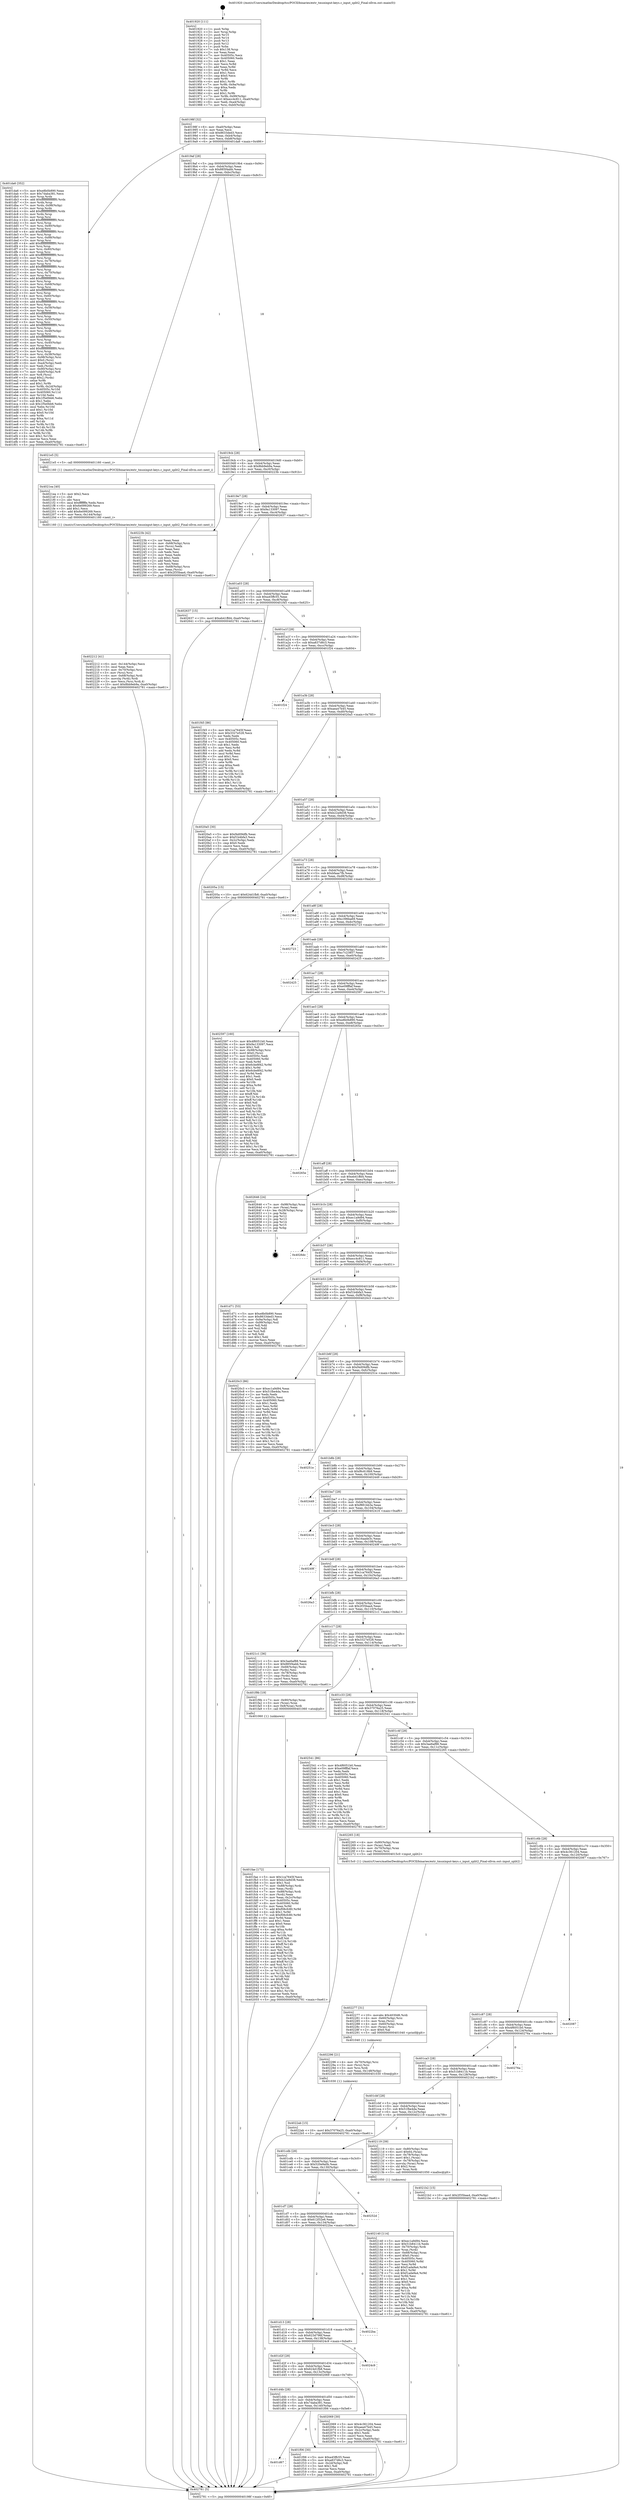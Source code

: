 digraph "0x401920" {
  label = "0x401920 (/mnt/c/Users/mathe/Desktop/tcc/POCII/binaries/extr_tmuxinput-keys.c_input_split2_Final-ollvm.out::main(0))"
  labelloc = "t"
  node[shape=record]

  Entry [label="",width=0.3,height=0.3,shape=circle,fillcolor=black,style=filled]
  "0x40198f" [label="{
     0x40198f [32]\l
     | [instrs]\l
     &nbsp;&nbsp;0x40198f \<+6\>: mov -0xa0(%rbp),%eax\l
     &nbsp;&nbsp;0x401995 \<+2\>: mov %eax,%ecx\l
     &nbsp;&nbsp;0x401997 \<+6\>: sub $0x8633ded3,%ecx\l
     &nbsp;&nbsp;0x40199d \<+6\>: mov %eax,-0xb4(%rbp)\l
     &nbsp;&nbsp;0x4019a3 \<+6\>: mov %ecx,-0xb8(%rbp)\l
     &nbsp;&nbsp;0x4019a9 \<+6\>: je 0000000000401da6 \<main+0x486\>\l
  }"]
  "0x401da6" [label="{
     0x401da6 [352]\l
     | [instrs]\l
     &nbsp;&nbsp;0x401da6 \<+5\>: mov $0xe8b0b890,%eax\l
     &nbsp;&nbsp;0x401dab \<+5\>: mov $0x7daba381,%ecx\l
     &nbsp;&nbsp;0x401db0 \<+3\>: mov %rsp,%rdx\l
     &nbsp;&nbsp;0x401db3 \<+4\>: add $0xfffffffffffffff0,%rdx\l
     &nbsp;&nbsp;0x401db7 \<+3\>: mov %rdx,%rsp\l
     &nbsp;&nbsp;0x401dba \<+7\>: mov %rdx,-0x98(%rbp)\l
     &nbsp;&nbsp;0x401dc1 \<+3\>: mov %rsp,%rdx\l
     &nbsp;&nbsp;0x401dc4 \<+4\>: add $0xfffffffffffffff0,%rdx\l
     &nbsp;&nbsp;0x401dc8 \<+3\>: mov %rdx,%rsp\l
     &nbsp;&nbsp;0x401dcb \<+3\>: mov %rsp,%rsi\l
     &nbsp;&nbsp;0x401dce \<+4\>: add $0xfffffffffffffff0,%rsi\l
     &nbsp;&nbsp;0x401dd2 \<+3\>: mov %rsi,%rsp\l
     &nbsp;&nbsp;0x401dd5 \<+7\>: mov %rsi,-0x90(%rbp)\l
     &nbsp;&nbsp;0x401ddc \<+3\>: mov %rsp,%rsi\l
     &nbsp;&nbsp;0x401ddf \<+4\>: add $0xfffffffffffffff0,%rsi\l
     &nbsp;&nbsp;0x401de3 \<+3\>: mov %rsi,%rsp\l
     &nbsp;&nbsp;0x401de6 \<+7\>: mov %rsi,-0x88(%rbp)\l
     &nbsp;&nbsp;0x401ded \<+3\>: mov %rsp,%rsi\l
     &nbsp;&nbsp;0x401df0 \<+4\>: add $0xfffffffffffffff0,%rsi\l
     &nbsp;&nbsp;0x401df4 \<+3\>: mov %rsi,%rsp\l
     &nbsp;&nbsp;0x401df7 \<+4\>: mov %rsi,-0x80(%rbp)\l
     &nbsp;&nbsp;0x401dfb \<+3\>: mov %rsp,%rsi\l
     &nbsp;&nbsp;0x401dfe \<+4\>: add $0xfffffffffffffff0,%rsi\l
     &nbsp;&nbsp;0x401e02 \<+3\>: mov %rsi,%rsp\l
     &nbsp;&nbsp;0x401e05 \<+4\>: mov %rsi,-0x78(%rbp)\l
     &nbsp;&nbsp;0x401e09 \<+3\>: mov %rsp,%rsi\l
     &nbsp;&nbsp;0x401e0c \<+4\>: add $0xfffffffffffffff0,%rsi\l
     &nbsp;&nbsp;0x401e10 \<+3\>: mov %rsi,%rsp\l
     &nbsp;&nbsp;0x401e13 \<+4\>: mov %rsi,-0x70(%rbp)\l
     &nbsp;&nbsp;0x401e17 \<+3\>: mov %rsp,%rsi\l
     &nbsp;&nbsp;0x401e1a \<+4\>: add $0xfffffffffffffff0,%rsi\l
     &nbsp;&nbsp;0x401e1e \<+3\>: mov %rsi,%rsp\l
     &nbsp;&nbsp;0x401e21 \<+4\>: mov %rsi,-0x68(%rbp)\l
     &nbsp;&nbsp;0x401e25 \<+3\>: mov %rsp,%rsi\l
     &nbsp;&nbsp;0x401e28 \<+4\>: add $0xfffffffffffffff0,%rsi\l
     &nbsp;&nbsp;0x401e2c \<+3\>: mov %rsi,%rsp\l
     &nbsp;&nbsp;0x401e2f \<+4\>: mov %rsi,-0x60(%rbp)\l
     &nbsp;&nbsp;0x401e33 \<+3\>: mov %rsp,%rsi\l
     &nbsp;&nbsp;0x401e36 \<+4\>: add $0xfffffffffffffff0,%rsi\l
     &nbsp;&nbsp;0x401e3a \<+3\>: mov %rsi,%rsp\l
     &nbsp;&nbsp;0x401e3d \<+4\>: mov %rsi,-0x58(%rbp)\l
     &nbsp;&nbsp;0x401e41 \<+3\>: mov %rsp,%rsi\l
     &nbsp;&nbsp;0x401e44 \<+4\>: add $0xfffffffffffffff0,%rsi\l
     &nbsp;&nbsp;0x401e48 \<+3\>: mov %rsi,%rsp\l
     &nbsp;&nbsp;0x401e4b \<+4\>: mov %rsi,-0x50(%rbp)\l
     &nbsp;&nbsp;0x401e4f \<+3\>: mov %rsp,%rsi\l
     &nbsp;&nbsp;0x401e52 \<+4\>: add $0xfffffffffffffff0,%rsi\l
     &nbsp;&nbsp;0x401e56 \<+3\>: mov %rsi,%rsp\l
     &nbsp;&nbsp;0x401e59 \<+4\>: mov %rsi,-0x48(%rbp)\l
     &nbsp;&nbsp;0x401e5d \<+3\>: mov %rsp,%rsi\l
     &nbsp;&nbsp;0x401e60 \<+4\>: add $0xfffffffffffffff0,%rsi\l
     &nbsp;&nbsp;0x401e64 \<+3\>: mov %rsi,%rsp\l
     &nbsp;&nbsp;0x401e67 \<+4\>: mov %rsi,-0x40(%rbp)\l
     &nbsp;&nbsp;0x401e6b \<+3\>: mov %rsp,%rsi\l
     &nbsp;&nbsp;0x401e6e \<+4\>: add $0xfffffffffffffff0,%rsi\l
     &nbsp;&nbsp;0x401e72 \<+3\>: mov %rsi,%rsp\l
     &nbsp;&nbsp;0x401e75 \<+4\>: mov %rsi,-0x38(%rbp)\l
     &nbsp;&nbsp;0x401e79 \<+7\>: mov -0x98(%rbp),%rsi\l
     &nbsp;&nbsp;0x401e80 \<+6\>: movl $0x0,(%rsi)\l
     &nbsp;&nbsp;0x401e86 \<+6\>: mov -0xa4(%rbp),%edi\l
     &nbsp;&nbsp;0x401e8c \<+2\>: mov %edi,(%rdx)\l
     &nbsp;&nbsp;0x401e8e \<+7\>: mov -0x90(%rbp),%rsi\l
     &nbsp;&nbsp;0x401e95 \<+7\>: mov -0xb0(%rbp),%r8\l
     &nbsp;&nbsp;0x401e9c \<+3\>: mov %r8,(%rsi)\l
     &nbsp;&nbsp;0x401e9f \<+3\>: cmpl $0x2,(%rdx)\l
     &nbsp;&nbsp;0x401ea2 \<+4\>: setne %r9b\l
     &nbsp;&nbsp;0x401ea6 \<+4\>: and $0x1,%r9b\l
     &nbsp;&nbsp;0x401eaa \<+4\>: mov %r9b,-0x2d(%rbp)\l
     &nbsp;&nbsp;0x401eae \<+8\>: mov 0x40505c,%r10d\l
     &nbsp;&nbsp;0x401eb6 \<+8\>: mov 0x405060,%r11d\l
     &nbsp;&nbsp;0x401ebe \<+3\>: mov %r10d,%ebx\l
     &nbsp;&nbsp;0x401ec1 \<+6\>: add $0x1f5e0bb6,%ebx\l
     &nbsp;&nbsp;0x401ec7 \<+3\>: sub $0x1,%ebx\l
     &nbsp;&nbsp;0x401eca \<+6\>: sub $0x1f5e0bb6,%ebx\l
     &nbsp;&nbsp;0x401ed0 \<+4\>: imul %ebx,%r10d\l
     &nbsp;&nbsp;0x401ed4 \<+4\>: and $0x1,%r10d\l
     &nbsp;&nbsp;0x401ed8 \<+4\>: cmp $0x0,%r10d\l
     &nbsp;&nbsp;0x401edc \<+4\>: sete %r9b\l
     &nbsp;&nbsp;0x401ee0 \<+4\>: cmp $0xa,%r11d\l
     &nbsp;&nbsp;0x401ee4 \<+4\>: setl %r14b\l
     &nbsp;&nbsp;0x401ee8 \<+3\>: mov %r9b,%r15b\l
     &nbsp;&nbsp;0x401eeb \<+3\>: and %r14b,%r15b\l
     &nbsp;&nbsp;0x401eee \<+3\>: xor %r14b,%r9b\l
     &nbsp;&nbsp;0x401ef1 \<+3\>: or %r9b,%r15b\l
     &nbsp;&nbsp;0x401ef4 \<+4\>: test $0x1,%r15b\l
     &nbsp;&nbsp;0x401ef8 \<+3\>: cmovne %ecx,%eax\l
     &nbsp;&nbsp;0x401efb \<+6\>: mov %eax,-0xa0(%rbp)\l
     &nbsp;&nbsp;0x401f01 \<+5\>: jmp 0000000000402781 \<main+0xe61\>\l
  }"]
  "0x4019af" [label="{
     0x4019af [28]\l
     | [instrs]\l
     &nbsp;&nbsp;0x4019af \<+5\>: jmp 00000000004019b4 \<main+0x94\>\l
     &nbsp;&nbsp;0x4019b4 \<+6\>: mov -0xb4(%rbp),%eax\l
     &nbsp;&nbsp;0x4019ba \<+5\>: sub $0x885f4abb,%eax\l
     &nbsp;&nbsp;0x4019bf \<+6\>: mov %eax,-0xbc(%rbp)\l
     &nbsp;&nbsp;0x4019c5 \<+6\>: je 00000000004021e5 \<main+0x8c5\>\l
  }"]
  Exit [label="",width=0.3,height=0.3,shape=circle,fillcolor=black,style=filled,peripheries=2]
  "0x4021e5" [label="{
     0x4021e5 [5]\l
     | [instrs]\l
     &nbsp;&nbsp;0x4021e5 \<+5\>: call 0000000000401160 \<next_i\>\l
     | [calls]\l
     &nbsp;&nbsp;0x401160 \{1\} (/mnt/c/Users/mathe/Desktop/tcc/POCII/binaries/extr_tmuxinput-keys.c_input_split2_Final-ollvm.out::next_i)\l
  }"]
  "0x4019cb" [label="{
     0x4019cb [28]\l
     | [instrs]\l
     &nbsp;&nbsp;0x4019cb \<+5\>: jmp 00000000004019d0 \<main+0xb0\>\l
     &nbsp;&nbsp;0x4019d0 \<+6\>: mov -0xb4(%rbp),%eax\l
     &nbsp;&nbsp;0x4019d6 \<+5\>: sub $0x8bb9eb9a,%eax\l
     &nbsp;&nbsp;0x4019db \<+6\>: mov %eax,-0xc0(%rbp)\l
     &nbsp;&nbsp;0x4019e1 \<+6\>: je 000000000040223b \<main+0x91b\>\l
  }"]
  "0x4022ab" [label="{
     0x4022ab [15]\l
     | [instrs]\l
     &nbsp;&nbsp;0x4022ab \<+10\>: movl $0x37076a25,-0xa0(%rbp)\l
     &nbsp;&nbsp;0x4022b5 \<+5\>: jmp 0000000000402781 \<main+0xe61\>\l
  }"]
  "0x40223b" [label="{
     0x40223b [42]\l
     | [instrs]\l
     &nbsp;&nbsp;0x40223b \<+2\>: xor %eax,%eax\l
     &nbsp;&nbsp;0x40223d \<+4\>: mov -0x68(%rbp),%rcx\l
     &nbsp;&nbsp;0x402241 \<+2\>: mov (%rcx),%edx\l
     &nbsp;&nbsp;0x402243 \<+2\>: mov %eax,%esi\l
     &nbsp;&nbsp;0x402245 \<+2\>: sub %edx,%esi\l
     &nbsp;&nbsp;0x402247 \<+2\>: mov %eax,%edx\l
     &nbsp;&nbsp;0x402249 \<+3\>: sub $0x1,%edx\l
     &nbsp;&nbsp;0x40224c \<+2\>: add %edx,%esi\l
     &nbsp;&nbsp;0x40224e \<+2\>: sub %esi,%eax\l
     &nbsp;&nbsp;0x402250 \<+4\>: mov -0x68(%rbp),%rcx\l
     &nbsp;&nbsp;0x402254 \<+2\>: mov %eax,(%rcx)\l
     &nbsp;&nbsp;0x402256 \<+10\>: movl $0x2f35baa4,-0xa0(%rbp)\l
     &nbsp;&nbsp;0x402260 \<+5\>: jmp 0000000000402781 \<main+0xe61\>\l
  }"]
  "0x4019e7" [label="{
     0x4019e7 [28]\l
     | [instrs]\l
     &nbsp;&nbsp;0x4019e7 \<+5\>: jmp 00000000004019ec \<main+0xcc\>\l
     &nbsp;&nbsp;0x4019ec \<+6\>: mov -0xb4(%rbp),%eax\l
     &nbsp;&nbsp;0x4019f2 \<+5\>: sub $0x9a133097,%eax\l
     &nbsp;&nbsp;0x4019f7 \<+6\>: mov %eax,-0xc4(%rbp)\l
     &nbsp;&nbsp;0x4019fd \<+6\>: je 0000000000402637 \<main+0xd17\>\l
  }"]
  "0x402296" [label="{
     0x402296 [21]\l
     | [instrs]\l
     &nbsp;&nbsp;0x402296 \<+4\>: mov -0x70(%rbp),%rsi\l
     &nbsp;&nbsp;0x40229a \<+3\>: mov (%rsi),%rsi\l
     &nbsp;&nbsp;0x40229d \<+3\>: mov %rsi,%rdi\l
     &nbsp;&nbsp;0x4022a0 \<+6\>: mov %eax,-0x148(%rbp)\l
     &nbsp;&nbsp;0x4022a6 \<+5\>: call 0000000000401030 \<free@plt\>\l
     | [calls]\l
     &nbsp;&nbsp;0x401030 \{1\} (unknown)\l
  }"]
  "0x402637" [label="{
     0x402637 [15]\l
     | [instrs]\l
     &nbsp;&nbsp;0x402637 \<+10\>: movl $0xeb41ffd4,-0xa0(%rbp)\l
     &nbsp;&nbsp;0x402641 \<+5\>: jmp 0000000000402781 \<main+0xe61\>\l
  }"]
  "0x401a03" [label="{
     0x401a03 [28]\l
     | [instrs]\l
     &nbsp;&nbsp;0x401a03 \<+5\>: jmp 0000000000401a08 \<main+0xe8\>\l
     &nbsp;&nbsp;0x401a08 \<+6\>: mov -0xb4(%rbp),%eax\l
     &nbsp;&nbsp;0x401a0e \<+5\>: sub $0xa45ffc55,%eax\l
     &nbsp;&nbsp;0x401a13 \<+6\>: mov %eax,-0xc8(%rbp)\l
     &nbsp;&nbsp;0x401a19 \<+6\>: je 0000000000401f45 \<main+0x625\>\l
  }"]
  "0x402277" [label="{
     0x402277 [31]\l
     | [instrs]\l
     &nbsp;&nbsp;0x402277 \<+10\>: movabs $0x4030d6,%rdi\l
     &nbsp;&nbsp;0x402281 \<+4\>: mov -0x60(%rbp),%rsi\l
     &nbsp;&nbsp;0x402285 \<+3\>: mov %rax,(%rsi)\l
     &nbsp;&nbsp;0x402288 \<+4\>: mov -0x60(%rbp),%rax\l
     &nbsp;&nbsp;0x40228c \<+3\>: mov (%rax),%rsi\l
     &nbsp;&nbsp;0x40228f \<+2\>: mov $0x0,%al\l
     &nbsp;&nbsp;0x402291 \<+5\>: call 0000000000401040 \<printf@plt\>\l
     | [calls]\l
     &nbsp;&nbsp;0x401040 \{1\} (unknown)\l
  }"]
  "0x401f45" [label="{
     0x401f45 [86]\l
     | [instrs]\l
     &nbsp;&nbsp;0x401f45 \<+5\>: mov $0x1ca7645f,%eax\l
     &nbsp;&nbsp;0x401f4a \<+5\>: mov $0x3327e528,%ecx\l
     &nbsp;&nbsp;0x401f4f \<+2\>: xor %edx,%edx\l
     &nbsp;&nbsp;0x401f51 \<+7\>: mov 0x40505c,%esi\l
     &nbsp;&nbsp;0x401f58 \<+7\>: mov 0x405060,%edi\l
     &nbsp;&nbsp;0x401f5f \<+3\>: sub $0x1,%edx\l
     &nbsp;&nbsp;0x401f62 \<+3\>: mov %esi,%r8d\l
     &nbsp;&nbsp;0x401f65 \<+3\>: add %edx,%r8d\l
     &nbsp;&nbsp;0x401f68 \<+4\>: imul %r8d,%esi\l
     &nbsp;&nbsp;0x401f6c \<+3\>: and $0x1,%esi\l
     &nbsp;&nbsp;0x401f6f \<+3\>: cmp $0x0,%esi\l
     &nbsp;&nbsp;0x401f72 \<+4\>: sete %r9b\l
     &nbsp;&nbsp;0x401f76 \<+3\>: cmp $0xa,%edi\l
     &nbsp;&nbsp;0x401f79 \<+4\>: setl %r10b\l
     &nbsp;&nbsp;0x401f7d \<+3\>: mov %r9b,%r11b\l
     &nbsp;&nbsp;0x401f80 \<+3\>: and %r10b,%r11b\l
     &nbsp;&nbsp;0x401f83 \<+3\>: xor %r10b,%r9b\l
     &nbsp;&nbsp;0x401f86 \<+3\>: or %r9b,%r11b\l
     &nbsp;&nbsp;0x401f89 \<+4\>: test $0x1,%r11b\l
     &nbsp;&nbsp;0x401f8d \<+3\>: cmovne %ecx,%eax\l
     &nbsp;&nbsp;0x401f90 \<+6\>: mov %eax,-0xa0(%rbp)\l
     &nbsp;&nbsp;0x401f96 \<+5\>: jmp 0000000000402781 \<main+0xe61\>\l
  }"]
  "0x401a1f" [label="{
     0x401a1f [28]\l
     | [instrs]\l
     &nbsp;&nbsp;0x401a1f \<+5\>: jmp 0000000000401a24 \<main+0x104\>\l
     &nbsp;&nbsp;0x401a24 \<+6\>: mov -0xb4(%rbp),%eax\l
     &nbsp;&nbsp;0x401a2a \<+5\>: sub $0xa837d6c3,%eax\l
     &nbsp;&nbsp;0x401a2f \<+6\>: mov %eax,-0xcc(%rbp)\l
     &nbsp;&nbsp;0x401a35 \<+6\>: je 0000000000401f24 \<main+0x604\>\l
  }"]
  "0x402212" [label="{
     0x402212 [41]\l
     | [instrs]\l
     &nbsp;&nbsp;0x402212 \<+6\>: mov -0x144(%rbp),%ecx\l
     &nbsp;&nbsp;0x402218 \<+3\>: imul %eax,%ecx\l
     &nbsp;&nbsp;0x40221b \<+4\>: mov -0x70(%rbp),%rsi\l
     &nbsp;&nbsp;0x40221f \<+3\>: mov (%rsi),%rsi\l
     &nbsp;&nbsp;0x402222 \<+4\>: mov -0x68(%rbp),%rdi\l
     &nbsp;&nbsp;0x402226 \<+3\>: movslq (%rdi),%rdi\l
     &nbsp;&nbsp;0x402229 \<+3\>: mov %ecx,(%rsi,%rdi,4)\l
     &nbsp;&nbsp;0x40222c \<+10\>: movl $0x8bb9eb9a,-0xa0(%rbp)\l
     &nbsp;&nbsp;0x402236 \<+5\>: jmp 0000000000402781 \<main+0xe61\>\l
  }"]
  "0x401f24" [label="{
     0x401f24\l
  }", style=dashed]
  "0x401a3b" [label="{
     0x401a3b [28]\l
     | [instrs]\l
     &nbsp;&nbsp;0x401a3b \<+5\>: jmp 0000000000401a40 \<main+0x120\>\l
     &nbsp;&nbsp;0x401a40 \<+6\>: mov -0xb4(%rbp),%eax\l
     &nbsp;&nbsp;0x401a46 \<+5\>: sub $0xaea47b45,%eax\l
     &nbsp;&nbsp;0x401a4b \<+6\>: mov %eax,-0xd0(%rbp)\l
     &nbsp;&nbsp;0x401a51 \<+6\>: je 00000000004020a5 \<main+0x785\>\l
  }"]
  "0x4021ea" [label="{
     0x4021ea [40]\l
     | [instrs]\l
     &nbsp;&nbsp;0x4021ea \<+5\>: mov $0x2,%ecx\l
     &nbsp;&nbsp;0x4021ef \<+1\>: cltd\l
     &nbsp;&nbsp;0x4021f0 \<+2\>: idiv %ecx\l
     &nbsp;&nbsp;0x4021f2 \<+6\>: imul $0xfffffffe,%edx,%ecx\l
     &nbsp;&nbsp;0x4021f8 \<+6\>: sub $0x6e099269,%ecx\l
     &nbsp;&nbsp;0x4021fe \<+3\>: add $0x1,%ecx\l
     &nbsp;&nbsp;0x402201 \<+6\>: add $0x6e099269,%ecx\l
     &nbsp;&nbsp;0x402207 \<+6\>: mov %ecx,-0x144(%rbp)\l
     &nbsp;&nbsp;0x40220d \<+5\>: call 0000000000401160 \<next_i\>\l
     | [calls]\l
     &nbsp;&nbsp;0x401160 \{1\} (/mnt/c/Users/mathe/Desktop/tcc/POCII/binaries/extr_tmuxinput-keys.c_input_split2_Final-ollvm.out::next_i)\l
  }"]
  "0x4020a5" [label="{
     0x4020a5 [30]\l
     | [instrs]\l
     &nbsp;&nbsp;0x4020a5 \<+5\>: mov $0xf4d09dfb,%eax\l
     &nbsp;&nbsp;0x4020aa \<+5\>: mov $0xf1b4bfa3,%ecx\l
     &nbsp;&nbsp;0x4020af \<+3\>: mov -0x2c(%rbp),%edx\l
     &nbsp;&nbsp;0x4020b2 \<+3\>: cmp $0x0,%edx\l
     &nbsp;&nbsp;0x4020b5 \<+3\>: cmove %ecx,%eax\l
     &nbsp;&nbsp;0x4020b8 \<+6\>: mov %eax,-0xa0(%rbp)\l
     &nbsp;&nbsp;0x4020be \<+5\>: jmp 0000000000402781 \<main+0xe61\>\l
  }"]
  "0x401a57" [label="{
     0x401a57 [28]\l
     | [instrs]\l
     &nbsp;&nbsp;0x401a57 \<+5\>: jmp 0000000000401a5c \<main+0x13c\>\l
     &nbsp;&nbsp;0x401a5c \<+6\>: mov -0xb4(%rbp),%eax\l
     &nbsp;&nbsp;0x401a62 \<+5\>: sub $0xb22a9d38,%eax\l
     &nbsp;&nbsp;0x401a67 \<+6\>: mov %eax,-0xd4(%rbp)\l
     &nbsp;&nbsp;0x401a6d \<+6\>: je 000000000040205a \<main+0x73a\>\l
  }"]
  "0x402140" [label="{
     0x402140 [114]\l
     | [instrs]\l
     &nbsp;&nbsp;0x402140 \<+5\>: mov $0xec1a9d94,%ecx\l
     &nbsp;&nbsp;0x402145 \<+5\>: mov $0x51b8411b,%edx\l
     &nbsp;&nbsp;0x40214a \<+4\>: mov -0x70(%rbp),%rdi\l
     &nbsp;&nbsp;0x40214e \<+3\>: mov %rax,(%rdi)\l
     &nbsp;&nbsp;0x402151 \<+4\>: mov -0x68(%rbp),%rax\l
     &nbsp;&nbsp;0x402155 \<+6\>: movl $0x0,(%rax)\l
     &nbsp;&nbsp;0x40215b \<+7\>: mov 0x40505c,%esi\l
     &nbsp;&nbsp;0x402162 \<+8\>: mov 0x405060,%r8d\l
     &nbsp;&nbsp;0x40216a \<+3\>: mov %esi,%r9d\l
     &nbsp;&nbsp;0x40216d \<+7\>: add $0xf1ada9a4,%r9d\l
     &nbsp;&nbsp;0x402174 \<+4\>: sub $0x1,%r9d\l
     &nbsp;&nbsp;0x402178 \<+7\>: sub $0xf1ada9a4,%r9d\l
     &nbsp;&nbsp;0x40217f \<+4\>: imul %r9d,%esi\l
     &nbsp;&nbsp;0x402183 \<+3\>: and $0x1,%esi\l
     &nbsp;&nbsp;0x402186 \<+3\>: cmp $0x0,%esi\l
     &nbsp;&nbsp;0x402189 \<+4\>: sete %r10b\l
     &nbsp;&nbsp;0x40218d \<+4\>: cmp $0xa,%r8d\l
     &nbsp;&nbsp;0x402191 \<+4\>: setl %r11b\l
     &nbsp;&nbsp;0x402195 \<+3\>: mov %r10b,%bl\l
     &nbsp;&nbsp;0x402198 \<+3\>: and %r11b,%bl\l
     &nbsp;&nbsp;0x40219b \<+3\>: xor %r11b,%r10b\l
     &nbsp;&nbsp;0x40219e \<+3\>: or %r10b,%bl\l
     &nbsp;&nbsp;0x4021a1 \<+3\>: test $0x1,%bl\l
     &nbsp;&nbsp;0x4021a4 \<+3\>: cmovne %edx,%ecx\l
     &nbsp;&nbsp;0x4021a7 \<+6\>: mov %ecx,-0xa0(%rbp)\l
     &nbsp;&nbsp;0x4021ad \<+5\>: jmp 0000000000402781 \<main+0xe61\>\l
  }"]
  "0x40205a" [label="{
     0x40205a [15]\l
     | [instrs]\l
     &nbsp;&nbsp;0x40205a \<+10\>: movl $0x624d1fb8,-0xa0(%rbp)\l
     &nbsp;&nbsp;0x402064 \<+5\>: jmp 0000000000402781 \<main+0xe61\>\l
  }"]
  "0x401a73" [label="{
     0x401a73 [28]\l
     | [instrs]\l
     &nbsp;&nbsp;0x401a73 \<+5\>: jmp 0000000000401a78 \<main+0x158\>\l
     &nbsp;&nbsp;0x401a78 \<+6\>: mov -0xb4(%rbp),%eax\l
     &nbsp;&nbsp;0x401a7e \<+5\>: sub $0xbfaaa7fb,%eax\l
     &nbsp;&nbsp;0x401a83 \<+6\>: mov %eax,-0xd8(%rbp)\l
     &nbsp;&nbsp;0x401a89 \<+6\>: je 000000000040234d \<main+0xa2d\>\l
  }"]
  "0x401fae" [label="{
     0x401fae [172]\l
     | [instrs]\l
     &nbsp;&nbsp;0x401fae \<+5\>: mov $0x1ca7645f,%ecx\l
     &nbsp;&nbsp;0x401fb3 \<+5\>: mov $0xb22a9d38,%edx\l
     &nbsp;&nbsp;0x401fb8 \<+3\>: mov $0x1,%sil\l
     &nbsp;&nbsp;0x401fbb \<+7\>: mov -0x88(%rbp),%rdi\l
     &nbsp;&nbsp;0x401fc2 \<+2\>: mov %eax,(%rdi)\l
     &nbsp;&nbsp;0x401fc4 \<+7\>: mov -0x88(%rbp),%rdi\l
     &nbsp;&nbsp;0x401fcb \<+2\>: mov (%rdi),%eax\l
     &nbsp;&nbsp;0x401fcd \<+3\>: mov %eax,-0x2c(%rbp)\l
     &nbsp;&nbsp;0x401fd0 \<+7\>: mov 0x40505c,%eax\l
     &nbsp;&nbsp;0x401fd7 \<+8\>: mov 0x405060,%r8d\l
     &nbsp;&nbsp;0x401fdf \<+3\>: mov %eax,%r9d\l
     &nbsp;&nbsp;0x401fe2 \<+7\>: add $0xf08cfc80,%r9d\l
     &nbsp;&nbsp;0x401fe9 \<+4\>: sub $0x1,%r9d\l
     &nbsp;&nbsp;0x401fed \<+7\>: sub $0xf08cfc80,%r9d\l
     &nbsp;&nbsp;0x401ff4 \<+4\>: imul %r9d,%eax\l
     &nbsp;&nbsp;0x401ff8 \<+3\>: and $0x1,%eax\l
     &nbsp;&nbsp;0x401ffb \<+3\>: cmp $0x0,%eax\l
     &nbsp;&nbsp;0x401ffe \<+4\>: sete %r10b\l
     &nbsp;&nbsp;0x402002 \<+4\>: cmp $0xa,%r8d\l
     &nbsp;&nbsp;0x402006 \<+4\>: setl %r11b\l
     &nbsp;&nbsp;0x40200a \<+3\>: mov %r10b,%bl\l
     &nbsp;&nbsp;0x40200d \<+3\>: xor $0xff,%bl\l
     &nbsp;&nbsp;0x402010 \<+3\>: mov %r11b,%r14b\l
     &nbsp;&nbsp;0x402013 \<+4\>: xor $0xff,%r14b\l
     &nbsp;&nbsp;0x402017 \<+4\>: xor $0x1,%sil\l
     &nbsp;&nbsp;0x40201b \<+3\>: mov %bl,%r15b\l
     &nbsp;&nbsp;0x40201e \<+4\>: and $0xff,%r15b\l
     &nbsp;&nbsp;0x402022 \<+3\>: and %sil,%r10b\l
     &nbsp;&nbsp;0x402025 \<+3\>: mov %r14b,%r12b\l
     &nbsp;&nbsp;0x402028 \<+4\>: and $0xff,%r12b\l
     &nbsp;&nbsp;0x40202c \<+3\>: and %sil,%r11b\l
     &nbsp;&nbsp;0x40202f \<+3\>: or %r10b,%r15b\l
     &nbsp;&nbsp;0x402032 \<+3\>: or %r11b,%r12b\l
     &nbsp;&nbsp;0x402035 \<+3\>: xor %r12b,%r15b\l
     &nbsp;&nbsp;0x402038 \<+3\>: or %r14b,%bl\l
     &nbsp;&nbsp;0x40203b \<+3\>: xor $0xff,%bl\l
     &nbsp;&nbsp;0x40203e \<+4\>: or $0x1,%sil\l
     &nbsp;&nbsp;0x402042 \<+3\>: and %sil,%bl\l
     &nbsp;&nbsp;0x402045 \<+3\>: or %bl,%r15b\l
     &nbsp;&nbsp;0x402048 \<+4\>: test $0x1,%r15b\l
     &nbsp;&nbsp;0x40204c \<+3\>: cmovne %edx,%ecx\l
     &nbsp;&nbsp;0x40204f \<+6\>: mov %ecx,-0xa0(%rbp)\l
     &nbsp;&nbsp;0x402055 \<+5\>: jmp 0000000000402781 \<main+0xe61\>\l
  }"]
  "0x40234d" [label="{
     0x40234d\l
  }", style=dashed]
  "0x401a8f" [label="{
     0x401a8f [28]\l
     | [instrs]\l
     &nbsp;&nbsp;0x401a8f \<+5\>: jmp 0000000000401a94 \<main+0x174\>\l
     &nbsp;&nbsp;0x401a94 \<+6\>: mov -0xb4(%rbp),%eax\l
     &nbsp;&nbsp;0x401a9a \<+5\>: sub $0xc396ba69,%eax\l
     &nbsp;&nbsp;0x401a9f \<+6\>: mov %eax,-0xdc(%rbp)\l
     &nbsp;&nbsp;0x401aa5 \<+6\>: je 0000000000402723 \<main+0xe03\>\l
  }"]
  "0x401d67" [label="{
     0x401d67\l
  }", style=dashed]
  "0x402723" [label="{
     0x402723\l
  }", style=dashed]
  "0x401aab" [label="{
     0x401aab [28]\l
     | [instrs]\l
     &nbsp;&nbsp;0x401aab \<+5\>: jmp 0000000000401ab0 \<main+0x190\>\l
     &nbsp;&nbsp;0x401ab0 \<+6\>: mov -0xb4(%rbp),%eax\l
     &nbsp;&nbsp;0x401ab6 \<+5\>: sub $0xc7c23857,%eax\l
     &nbsp;&nbsp;0x401abb \<+6\>: mov %eax,-0xe0(%rbp)\l
     &nbsp;&nbsp;0x401ac1 \<+6\>: je 0000000000402425 \<main+0xb05\>\l
  }"]
  "0x401f06" [label="{
     0x401f06 [30]\l
     | [instrs]\l
     &nbsp;&nbsp;0x401f06 \<+5\>: mov $0xa45ffc55,%eax\l
     &nbsp;&nbsp;0x401f0b \<+5\>: mov $0xa837d6c3,%ecx\l
     &nbsp;&nbsp;0x401f10 \<+3\>: mov -0x2d(%rbp),%dl\l
     &nbsp;&nbsp;0x401f13 \<+3\>: test $0x1,%dl\l
     &nbsp;&nbsp;0x401f16 \<+3\>: cmovne %ecx,%eax\l
     &nbsp;&nbsp;0x401f19 \<+6\>: mov %eax,-0xa0(%rbp)\l
     &nbsp;&nbsp;0x401f1f \<+5\>: jmp 0000000000402781 \<main+0xe61\>\l
  }"]
  "0x402425" [label="{
     0x402425\l
  }", style=dashed]
  "0x401ac7" [label="{
     0x401ac7 [28]\l
     | [instrs]\l
     &nbsp;&nbsp;0x401ac7 \<+5\>: jmp 0000000000401acc \<main+0x1ac\>\l
     &nbsp;&nbsp;0x401acc \<+6\>: mov -0xb4(%rbp),%eax\l
     &nbsp;&nbsp;0x401ad2 \<+5\>: sub $0xe09fffaf,%eax\l
     &nbsp;&nbsp;0x401ad7 \<+6\>: mov %eax,-0xe4(%rbp)\l
     &nbsp;&nbsp;0x401add \<+6\>: je 0000000000402597 \<main+0xc77\>\l
  }"]
  "0x401d4b" [label="{
     0x401d4b [28]\l
     | [instrs]\l
     &nbsp;&nbsp;0x401d4b \<+5\>: jmp 0000000000401d50 \<main+0x430\>\l
     &nbsp;&nbsp;0x401d50 \<+6\>: mov -0xb4(%rbp),%eax\l
     &nbsp;&nbsp;0x401d56 \<+5\>: sub $0x7daba381,%eax\l
     &nbsp;&nbsp;0x401d5b \<+6\>: mov %eax,-0x140(%rbp)\l
     &nbsp;&nbsp;0x401d61 \<+6\>: je 0000000000401f06 \<main+0x5e6\>\l
  }"]
  "0x402597" [label="{
     0x402597 [160]\l
     | [instrs]\l
     &nbsp;&nbsp;0x402597 \<+5\>: mov $0x4f6051b0,%eax\l
     &nbsp;&nbsp;0x40259c \<+5\>: mov $0x9a133097,%ecx\l
     &nbsp;&nbsp;0x4025a1 \<+2\>: mov $0x1,%dl\l
     &nbsp;&nbsp;0x4025a3 \<+7\>: mov -0x98(%rbp),%rsi\l
     &nbsp;&nbsp;0x4025aa \<+6\>: movl $0x0,(%rsi)\l
     &nbsp;&nbsp;0x4025b0 \<+7\>: mov 0x40505c,%edi\l
     &nbsp;&nbsp;0x4025b7 \<+8\>: mov 0x405060,%r8d\l
     &nbsp;&nbsp;0x4025bf \<+3\>: mov %edi,%r9d\l
     &nbsp;&nbsp;0x4025c2 \<+7\>: sub $0x6cbe8f42,%r9d\l
     &nbsp;&nbsp;0x4025c9 \<+4\>: sub $0x1,%r9d\l
     &nbsp;&nbsp;0x4025cd \<+7\>: add $0x6cbe8f42,%r9d\l
     &nbsp;&nbsp;0x4025d4 \<+4\>: imul %r9d,%edi\l
     &nbsp;&nbsp;0x4025d8 \<+3\>: and $0x1,%edi\l
     &nbsp;&nbsp;0x4025db \<+3\>: cmp $0x0,%edi\l
     &nbsp;&nbsp;0x4025de \<+4\>: sete %r10b\l
     &nbsp;&nbsp;0x4025e2 \<+4\>: cmp $0xa,%r8d\l
     &nbsp;&nbsp;0x4025e6 \<+4\>: setl %r11b\l
     &nbsp;&nbsp;0x4025ea \<+3\>: mov %r10b,%bl\l
     &nbsp;&nbsp;0x4025ed \<+3\>: xor $0xff,%bl\l
     &nbsp;&nbsp;0x4025f0 \<+3\>: mov %r11b,%r14b\l
     &nbsp;&nbsp;0x4025f3 \<+4\>: xor $0xff,%r14b\l
     &nbsp;&nbsp;0x4025f7 \<+3\>: xor $0x0,%dl\l
     &nbsp;&nbsp;0x4025fa \<+3\>: mov %bl,%r15b\l
     &nbsp;&nbsp;0x4025fd \<+4\>: and $0x0,%r15b\l
     &nbsp;&nbsp;0x402601 \<+3\>: and %dl,%r10b\l
     &nbsp;&nbsp;0x402604 \<+3\>: mov %r14b,%r12b\l
     &nbsp;&nbsp;0x402607 \<+4\>: and $0x0,%r12b\l
     &nbsp;&nbsp;0x40260b \<+3\>: and %dl,%r11b\l
     &nbsp;&nbsp;0x40260e \<+3\>: or %r10b,%r15b\l
     &nbsp;&nbsp;0x402611 \<+3\>: or %r11b,%r12b\l
     &nbsp;&nbsp;0x402614 \<+3\>: xor %r12b,%r15b\l
     &nbsp;&nbsp;0x402617 \<+3\>: or %r14b,%bl\l
     &nbsp;&nbsp;0x40261a \<+3\>: xor $0xff,%bl\l
     &nbsp;&nbsp;0x40261d \<+3\>: or $0x0,%dl\l
     &nbsp;&nbsp;0x402620 \<+2\>: and %dl,%bl\l
     &nbsp;&nbsp;0x402622 \<+3\>: or %bl,%r15b\l
     &nbsp;&nbsp;0x402625 \<+4\>: test $0x1,%r15b\l
     &nbsp;&nbsp;0x402629 \<+3\>: cmovne %ecx,%eax\l
     &nbsp;&nbsp;0x40262c \<+6\>: mov %eax,-0xa0(%rbp)\l
     &nbsp;&nbsp;0x402632 \<+5\>: jmp 0000000000402781 \<main+0xe61\>\l
  }"]
  "0x401ae3" [label="{
     0x401ae3 [28]\l
     | [instrs]\l
     &nbsp;&nbsp;0x401ae3 \<+5\>: jmp 0000000000401ae8 \<main+0x1c8\>\l
     &nbsp;&nbsp;0x401ae8 \<+6\>: mov -0xb4(%rbp),%eax\l
     &nbsp;&nbsp;0x401aee \<+5\>: sub $0xe8b0b890,%eax\l
     &nbsp;&nbsp;0x401af3 \<+6\>: mov %eax,-0xe8(%rbp)\l
     &nbsp;&nbsp;0x401af9 \<+6\>: je 000000000040265e \<main+0xd3e\>\l
  }"]
  "0x402069" [label="{
     0x402069 [30]\l
     | [instrs]\l
     &nbsp;&nbsp;0x402069 \<+5\>: mov $0x4c361204,%eax\l
     &nbsp;&nbsp;0x40206e \<+5\>: mov $0xaea47b45,%ecx\l
     &nbsp;&nbsp;0x402073 \<+3\>: mov -0x2c(%rbp),%edx\l
     &nbsp;&nbsp;0x402076 \<+3\>: cmp $0x1,%edx\l
     &nbsp;&nbsp;0x402079 \<+3\>: cmovl %ecx,%eax\l
     &nbsp;&nbsp;0x40207c \<+6\>: mov %eax,-0xa0(%rbp)\l
     &nbsp;&nbsp;0x402082 \<+5\>: jmp 0000000000402781 \<main+0xe61\>\l
  }"]
  "0x40265e" [label="{
     0x40265e\l
  }", style=dashed]
  "0x401aff" [label="{
     0x401aff [28]\l
     | [instrs]\l
     &nbsp;&nbsp;0x401aff \<+5\>: jmp 0000000000401b04 \<main+0x1e4\>\l
     &nbsp;&nbsp;0x401b04 \<+6\>: mov -0xb4(%rbp),%eax\l
     &nbsp;&nbsp;0x401b0a \<+5\>: sub $0xeb41ffd4,%eax\l
     &nbsp;&nbsp;0x401b0f \<+6\>: mov %eax,-0xec(%rbp)\l
     &nbsp;&nbsp;0x401b15 \<+6\>: je 0000000000402646 \<main+0xd26\>\l
  }"]
  "0x401d2f" [label="{
     0x401d2f [28]\l
     | [instrs]\l
     &nbsp;&nbsp;0x401d2f \<+5\>: jmp 0000000000401d34 \<main+0x414\>\l
     &nbsp;&nbsp;0x401d34 \<+6\>: mov -0xb4(%rbp),%eax\l
     &nbsp;&nbsp;0x401d3a \<+5\>: sub $0x624d1fb8,%eax\l
     &nbsp;&nbsp;0x401d3f \<+6\>: mov %eax,-0x13c(%rbp)\l
     &nbsp;&nbsp;0x401d45 \<+6\>: je 0000000000402069 \<main+0x749\>\l
  }"]
  "0x402646" [label="{
     0x402646 [24]\l
     | [instrs]\l
     &nbsp;&nbsp;0x402646 \<+7\>: mov -0x98(%rbp),%rax\l
     &nbsp;&nbsp;0x40264d \<+2\>: mov (%rax),%eax\l
     &nbsp;&nbsp;0x40264f \<+4\>: lea -0x28(%rbp),%rsp\l
     &nbsp;&nbsp;0x402653 \<+1\>: pop %rbx\l
     &nbsp;&nbsp;0x402654 \<+2\>: pop %r12\l
     &nbsp;&nbsp;0x402656 \<+2\>: pop %r13\l
     &nbsp;&nbsp;0x402658 \<+2\>: pop %r14\l
     &nbsp;&nbsp;0x40265a \<+2\>: pop %r15\l
     &nbsp;&nbsp;0x40265c \<+1\>: pop %rbp\l
     &nbsp;&nbsp;0x40265d \<+1\>: ret\l
  }"]
  "0x401b1b" [label="{
     0x401b1b [28]\l
     | [instrs]\l
     &nbsp;&nbsp;0x401b1b \<+5\>: jmp 0000000000401b20 \<main+0x200\>\l
     &nbsp;&nbsp;0x401b20 \<+6\>: mov -0xb4(%rbp),%eax\l
     &nbsp;&nbsp;0x401b26 \<+5\>: sub $0xec1a9d94,%eax\l
     &nbsp;&nbsp;0x401b2b \<+6\>: mov %eax,-0xf0(%rbp)\l
     &nbsp;&nbsp;0x401b31 \<+6\>: je 00000000004026dc \<main+0xdbc\>\l
  }"]
  "0x4024c9" [label="{
     0x4024c9\l
  }", style=dashed]
  "0x4026dc" [label="{
     0x4026dc\l
  }", style=dashed]
  "0x401b37" [label="{
     0x401b37 [28]\l
     | [instrs]\l
     &nbsp;&nbsp;0x401b37 \<+5\>: jmp 0000000000401b3c \<main+0x21c\>\l
     &nbsp;&nbsp;0x401b3c \<+6\>: mov -0xb4(%rbp),%eax\l
     &nbsp;&nbsp;0x401b42 \<+5\>: sub $0xecc4c811,%eax\l
     &nbsp;&nbsp;0x401b47 \<+6\>: mov %eax,-0xf4(%rbp)\l
     &nbsp;&nbsp;0x401b4d \<+6\>: je 0000000000401d71 \<main+0x451\>\l
  }"]
  "0x401d13" [label="{
     0x401d13 [28]\l
     | [instrs]\l
     &nbsp;&nbsp;0x401d13 \<+5\>: jmp 0000000000401d18 \<main+0x3f8\>\l
     &nbsp;&nbsp;0x401d18 \<+6\>: mov -0xb4(%rbp),%eax\l
     &nbsp;&nbsp;0x401d1e \<+5\>: sub $0x623d796f,%eax\l
     &nbsp;&nbsp;0x401d23 \<+6\>: mov %eax,-0x138(%rbp)\l
     &nbsp;&nbsp;0x401d29 \<+6\>: je 00000000004024c9 \<main+0xba9\>\l
  }"]
  "0x401d71" [label="{
     0x401d71 [53]\l
     | [instrs]\l
     &nbsp;&nbsp;0x401d71 \<+5\>: mov $0xe8b0b890,%eax\l
     &nbsp;&nbsp;0x401d76 \<+5\>: mov $0x8633ded3,%ecx\l
     &nbsp;&nbsp;0x401d7b \<+6\>: mov -0x9a(%rbp),%dl\l
     &nbsp;&nbsp;0x401d81 \<+7\>: mov -0x99(%rbp),%sil\l
     &nbsp;&nbsp;0x401d88 \<+3\>: mov %dl,%dil\l
     &nbsp;&nbsp;0x401d8b \<+3\>: and %sil,%dil\l
     &nbsp;&nbsp;0x401d8e \<+3\>: xor %sil,%dl\l
     &nbsp;&nbsp;0x401d91 \<+3\>: or %dl,%dil\l
     &nbsp;&nbsp;0x401d94 \<+4\>: test $0x1,%dil\l
     &nbsp;&nbsp;0x401d98 \<+3\>: cmovne %ecx,%eax\l
     &nbsp;&nbsp;0x401d9b \<+6\>: mov %eax,-0xa0(%rbp)\l
     &nbsp;&nbsp;0x401da1 \<+5\>: jmp 0000000000402781 \<main+0xe61\>\l
  }"]
  "0x401b53" [label="{
     0x401b53 [28]\l
     | [instrs]\l
     &nbsp;&nbsp;0x401b53 \<+5\>: jmp 0000000000401b58 \<main+0x238\>\l
     &nbsp;&nbsp;0x401b58 \<+6\>: mov -0xb4(%rbp),%eax\l
     &nbsp;&nbsp;0x401b5e \<+5\>: sub $0xf1b4bfa3,%eax\l
     &nbsp;&nbsp;0x401b63 \<+6\>: mov %eax,-0xf8(%rbp)\l
     &nbsp;&nbsp;0x401b69 \<+6\>: je 00000000004020c3 \<main+0x7a3\>\l
  }"]
  "0x402781" [label="{
     0x402781 [5]\l
     | [instrs]\l
     &nbsp;&nbsp;0x402781 \<+5\>: jmp 000000000040198f \<main+0x6f\>\l
  }"]
  "0x401920" [label="{
     0x401920 [111]\l
     | [instrs]\l
     &nbsp;&nbsp;0x401920 \<+1\>: push %rbp\l
     &nbsp;&nbsp;0x401921 \<+3\>: mov %rsp,%rbp\l
     &nbsp;&nbsp;0x401924 \<+2\>: push %r15\l
     &nbsp;&nbsp;0x401926 \<+2\>: push %r14\l
     &nbsp;&nbsp;0x401928 \<+2\>: push %r13\l
     &nbsp;&nbsp;0x40192a \<+2\>: push %r12\l
     &nbsp;&nbsp;0x40192c \<+1\>: push %rbx\l
     &nbsp;&nbsp;0x40192d \<+7\>: sub $0x138,%rsp\l
     &nbsp;&nbsp;0x401934 \<+2\>: xor %eax,%eax\l
     &nbsp;&nbsp;0x401936 \<+7\>: mov 0x40505c,%ecx\l
     &nbsp;&nbsp;0x40193d \<+7\>: mov 0x405060,%edx\l
     &nbsp;&nbsp;0x401944 \<+3\>: sub $0x1,%eax\l
     &nbsp;&nbsp;0x401947 \<+3\>: mov %ecx,%r8d\l
     &nbsp;&nbsp;0x40194a \<+3\>: add %eax,%r8d\l
     &nbsp;&nbsp;0x40194d \<+4\>: imul %r8d,%ecx\l
     &nbsp;&nbsp;0x401951 \<+3\>: and $0x1,%ecx\l
     &nbsp;&nbsp;0x401954 \<+3\>: cmp $0x0,%ecx\l
     &nbsp;&nbsp;0x401957 \<+4\>: sete %r9b\l
     &nbsp;&nbsp;0x40195b \<+4\>: and $0x1,%r9b\l
     &nbsp;&nbsp;0x40195f \<+7\>: mov %r9b,-0x9a(%rbp)\l
     &nbsp;&nbsp;0x401966 \<+3\>: cmp $0xa,%edx\l
     &nbsp;&nbsp;0x401969 \<+4\>: setl %r9b\l
     &nbsp;&nbsp;0x40196d \<+4\>: and $0x1,%r9b\l
     &nbsp;&nbsp;0x401971 \<+7\>: mov %r9b,-0x99(%rbp)\l
     &nbsp;&nbsp;0x401978 \<+10\>: movl $0xecc4c811,-0xa0(%rbp)\l
     &nbsp;&nbsp;0x401982 \<+6\>: mov %edi,-0xa4(%rbp)\l
     &nbsp;&nbsp;0x401988 \<+7\>: mov %rsi,-0xb0(%rbp)\l
  }"]
  "0x4022ba" [label="{
     0x4022ba\l
  }", style=dashed]
  "0x401cf7" [label="{
     0x401cf7 [28]\l
     | [instrs]\l
     &nbsp;&nbsp;0x401cf7 \<+5\>: jmp 0000000000401cfc \<main+0x3dc\>\l
     &nbsp;&nbsp;0x401cfc \<+6\>: mov -0xb4(%rbp),%eax\l
     &nbsp;&nbsp;0x401d02 \<+5\>: sub $0x612f32e6,%eax\l
     &nbsp;&nbsp;0x401d07 \<+6\>: mov %eax,-0x134(%rbp)\l
     &nbsp;&nbsp;0x401d0d \<+6\>: je 00000000004022ba \<main+0x99a\>\l
  }"]
  "0x4020c3" [label="{
     0x4020c3 [86]\l
     | [instrs]\l
     &nbsp;&nbsp;0x4020c3 \<+5\>: mov $0xec1a9d94,%eax\l
     &nbsp;&nbsp;0x4020c8 \<+5\>: mov $0x51fbe4da,%ecx\l
     &nbsp;&nbsp;0x4020cd \<+2\>: xor %edx,%edx\l
     &nbsp;&nbsp;0x4020cf \<+7\>: mov 0x40505c,%esi\l
     &nbsp;&nbsp;0x4020d6 \<+7\>: mov 0x405060,%edi\l
     &nbsp;&nbsp;0x4020dd \<+3\>: sub $0x1,%edx\l
     &nbsp;&nbsp;0x4020e0 \<+3\>: mov %esi,%r8d\l
     &nbsp;&nbsp;0x4020e3 \<+3\>: add %edx,%r8d\l
     &nbsp;&nbsp;0x4020e6 \<+4\>: imul %r8d,%esi\l
     &nbsp;&nbsp;0x4020ea \<+3\>: and $0x1,%esi\l
     &nbsp;&nbsp;0x4020ed \<+3\>: cmp $0x0,%esi\l
     &nbsp;&nbsp;0x4020f0 \<+4\>: sete %r9b\l
     &nbsp;&nbsp;0x4020f4 \<+3\>: cmp $0xa,%edi\l
     &nbsp;&nbsp;0x4020f7 \<+4\>: setl %r10b\l
     &nbsp;&nbsp;0x4020fb \<+3\>: mov %r9b,%r11b\l
     &nbsp;&nbsp;0x4020fe \<+3\>: and %r10b,%r11b\l
     &nbsp;&nbsp;0x402101 \<+3\>: xor %r10b,%r9b\l
     &nbsp;&nbsp;0x402104 \<+3\>: or %r9b,%r11b\l
     &nbsp;&nbsp;0x402107 \<+4\>: test $0x1,%r11b\l
     &nbsp;&nbsp;0x40210b \<+3\>: cmovne %ecx,%eax\l
     &nbsp;&nbsp;0x40210e \<+6\>: mov %eax,-0xa0(%rbp)\l
     &nbsp;&nbsp;0x402114 \<+5\>: jmp 0000000000402781 \<main+0xe61\>\l
  }"]
  "0x401b6f" [label="{
     0x401b6f [28]\l
     | [instrs]\l
     &nbsp;&nbsp;0x401b6f \<+5\>: jmp 0000000000401b74 \<main+0x254\>\l
     &nbsp;&nbsp;0x401b74 \<+6\>: mov -0xb4(%rbp),%eax\l
     &nbsp;&nbsp;0x401b7a \<+5\>: sub $0xf4d09dfb,%eax\l
     &nbsp;&nbsp;0x401b7f \<+6\>: mov %eax,-0xfc(%rbp)\l
     &nbsp;&nbsp;0x401b85 \<+6\>: je 000000000040251e \<main+0xbfe\>\l
  }"]
  "0x40252d" [label="{
     0x40252d\l
  }", style=dashed]
  "0x40251e" [label="{
     0x40251e\l
  }", style=dashed]
  "0x401b8b" [label="{
     0x401b8b [28]\l
     | [instrs]\l
     &nbsp;&nbsp;0x401b8b \<+5\>: jmp 0000000000401b90 \<main+0x270\>\l
     &nbsp;&nbsp;0x401b90 \<+6\>: mov -0xb4(%rbp),%eax\l
     &nbsp;&nbsp;0x401b96 \<+5\>: sub $0xf6c618b9,%eax\l
     &nbsp;&nbsp;0x401b9b \<+6\>: mov %eax,-0x100(%rbp)\l
     &nbsp;&nbsp;0x401ba1 \<+6\>: je 0000000000402449 \<main+0xb29\>\l
  }"]
  "0x401cdb" [label="{
     0x401cdb [28]\l
     | [instrs]\l
     &nbsp;&nbsp;0x401cdb \<+5\>: jmp 0000000000401ce0 \<main+0x3c0\>\l
     &nbsp;&nbsp;0x401ce0 \<+6\>: mov -0xb4(%rbp),%eax\l
     &nbsp;&nbsp;0x401ce6 \<+5\>: sub $0x520e9a0b,%eax\l
     &nbsp;&nbsp;0x401ceb \<+6\>: mov %eax,-0x130(%rbp)\l
     &nbsp;&nbsp;0x401cf1 \<+6\>: je 000000000040252d \<main+0xc0d\>\l
  }"]
  "0x402449" [label="{
     0x402449\l
  }", style=dashed]
  "0x401ba7" [label="{
     0x401ba7 [28]\l
     | [instrs]\l
     &nbsp;&nbsp;0x401ba7 \<+5\>: jmp 0000000000401bac \<main+0x28c\>\l
     &nbsp;&nbsp;0x401bac \<+6\>: mov -0xb4(%rbp),%eax\l
     &nbsp;&nbsp;0x401bb2 \<+5\>: sub $0xf881bb3a,%eax\l
     &nbsp;&nbsp;0x401bb7 \<+6\>: mov %eax,-0x104(%rbp)\l
     &nbsp;&nbsp;0x401bbd \<+6\>: je 0000000000402416 \<main+0xaf6\>\l
  }"]
  "0x402119" [label="{
     0x402119 [39]\l
     | [instrs]\l
     &nbsp;&nbsp;0x402119 \<+4\>: mov -0x80(%rbp),%rax\l
     &nbsp;&nbsp;0x40211d \<+6\>: movl $0x64,(%rax)\l
     &nbsp;&nbsp;0x402123 \<+4\>: mov -0x78(%rbp),%rax\l
     &nbsp;&nbsp;0x402127 \<+6\>: movl $0x1,(%rax)\l
     &nbsp;&nbsp;0x40212d \<+4\>: mov -0x78(%rbp),%rax\l
     &nbsp;&nbsp;0x402131 \<+3\>: movslq (%rax),%rax\l
     &nbsp;&nbsp;0x402134 \<+4\>: shl $0x2,%rax\l
     &nbsp;&nbsp;0x402138 \<+3\>: mov %rax,%rdi\l
     &nbsp;&nbsp;0x40213b \<+5\>: call 0000000000401050 \<malloc@plt\>\l
     | [calls]\l
     &nbsp;&nbsp;0x401050 \{1\} (unknown)\l
  }"]
  "0x402416" [label="{
     0x402416\l
  }", style=dashed]
  "0x401bc3" [label="{
     0x401bc3 [28]\l
     | [instrs]\l
     &nbsp;&nbsp;0x401bc3 \<+5\>: jmp 0000000000401bc8 \<main+0x2a8\>\l
     &nbsp;&nbsp;0x401bc8 \<+6\>: mov -0xb4(%rbp),%eax\l
     &nbsp;&nbsp;0x401bce \<+5\>: sub $0x16aade3c,%eax\l
     &nbsp;&nbsp;0x401bd3 \<+6\>: mov %eax,-0x108(%rbp)\l
     &nbsp;&nbsp;0x401bd9 \<+6\>: je 000000000040249f \<main+0xb7f\>\l
  }"]
  "0x401cbf" [label="{
     0x401cbf [28]\l
     | [instrs]\l
     &nbsp;&nbsp;0x401cbf \<+5\>: jmp 0000000000401cc4 \<main+0x3a4\>\l
     &nbsp;&nbsp;0x401cc4 \<+6\>: mov -0xb4(%rbp),%eax\l
     &nbsp;&nbsp;0x401cca \<+5\>: sub $0x51fbe4da,%eax\l
     &nbsp;&nbsp;0x401ccf \<+6\>: mov %eax,-0x12c(%rbp)\l
     &nbsp;&nbsp;0x401cd5 \<+6\>: je 0000000000402119 \<main+0x7f9\>\l
  }"]
  "0x40249f" [label="{
     0x40249f\l
  }", style=dashed]
  "0x401bdf" [label="{
     0x401bdf [28]\l
     | [instrs]\l
     &nbsp;&nbsp;0x401bdf \<+5\>: jmp 0000000000401be4 \<main+0x2c4\>\l
     &nbsp;&nbsp;0x401be4 \<+6\>: mov -0xb4(%rbp),%eax\l
     &nbsp;&nbsp;0x401bea \<+5\>: sub $0x1ca7645f,%eax\l
     &nbsp;&nbsp;0x401bef \<+6\>: mov %eax,-0x10c(%rbp)\l
     &nbsp;&nbsp;0x401bf5 \<+6\>: je 00000000004026a3 \<main+0xd83\>\l
  }"]
  "0x4021b2" [label="{
     0x4021b2 [15]\l
     | [instrs]\l
     &nbsp;&nbsp;0x4021b2 \<+10\>: movl $0x2f35baa4,-0xa0(%rbp)\l
     &nbsp;&nbsp;0x4021bc \<+5\>: jmp 0000000000402781 \<main+0xe61\>\l
  }"]
  "0x4026a3" [label="{
     0x4026a3\l
  }", style=dashed]
  "0x401bfb" [label="{
     0x401bfb [28]\l
     | [instrs]\l
     &nbsp;&nbsp;0x401bfb \<+5\>: jmp 0000000000401c00 \<main+0x2e0\>\l
     &nbsp;&nbsp;0x401c00 \<+6\>: mov -0xb4(%rbp),%eax\l
     &nbsp;&nbsp;0x401c06 \<+5\>: sub $0x2f35baa4,%eax\l
     &nbsp;&nbsp;0x401c0b \<+6\>: mov %eax,-0x110(%rbp)\l
     &nbsp;&nbsp;0x401c11 \<+6\>: je 00000000004021c1 \<main+0x8a1\>\l
  }"]
  "0x401ca3" [label="{
     0x401ca3 [28]\l
     | [instrs]\l
     &nbsp;&nbsp;0x401ca3 \<+5\>: jmp 0000000000401ca8 \<main+0x388\>\l
     &nbsp;&nbsp;0x401ca8 \<+6\>: mov -0xb4(%rbp),%eax\l
     &nbsp;&nbsp;0x401cae \<+5\>: sub $0x51b8411b,%eax\l
     &nbsp;&nbsp;0x401cb3 \<+6\>: mov %eax,-0x128(%rbp)\l
     &nbsp;&nbsp;0x401cb9 \<+6\>: je 00000000004021b2 \<main+0x892\>\l
  }"]
  "0x4021c1" [label="{
     0x4021c1 [36]\l
     | [instrs]\l
     &nbsp;&nbsp;0x4021c1 \<+5\>: mov $0x3ae6af88,%eax\l
     &nbsp;&nbsp;0x4021c6 \<+5\>: mov $0x885f4abb,%ecx\l
     &nbsp;&nbsp;0x4021cb \<+4\>: mov -0x68(%rbp),%rdx\l
     &nbsp;&nbsp;0x4021cf \<+2\>: mov (%rdx),%esi\l
     &nbsp;&nbsp;0x4021d1 \<+4\>: mov -0x78(%rbp),%rdx\l
     &nbsp;&nbsp;0x4021d5 \<+2\>: cmp (%rdx),%esi\l
     &nbsp;&nbsp;0x4021d7 \<+3\>: cmovl %ecx,%eax\l
     &nbsp;&nbsp;0x4021da \<+6\>: mov %eax,-0xa0(%rbp)\l
     &nbsp;&nbsp;0x4021e0 \<+5\>: jmp 0000000000402781 \<main+0xe61\>\l
  }"]
  "0x401c17" [label="{
     0x401c17 [28]\l
     | [instrs]\l
     &nbsp;&nbsp;0x401c17 \<+5\>: jmp 0000000000401c1c \<main+0x2fc\>\l
     &nbsp;&nbsp;0x401c1c \<+6\>: mov -0xb4(%rbp),%eax\l
     &nbsp;&nbsp;0x401c22 \<+5\>: sub $0x3327e528,%eax\l
     &nbsp;&nbsp;0x401c27 \<+6\>: mov %eax,-0x114(%rbp)\l
     &nbsp;&nbsp;0x401c2d \<+6\>: je 0000000000401f9b \<main+0x67b\>\l
  }"]
  "0x40276a" [label="{
     0x40276a\l
  }", style=dashed]
  "0x401f9b" [label="{
     0x401f9b [19]\l
     | [instrs]\l
     &nbsp;&nbsp;0x401f9b \<+7\>: mov -0x90(%rbp),%rax\l
     &nbsp;&nbsp;0x401fa2 \<+3\>: mov (%rax),%rax\l
     &nbsp;&nbsp;0x401fa5 \<+4\>: mov 0x8(%rax),%rdi\l
     &nbsp;&nbsp;0x401fa9 \<+5\>: call 0000000000401060 \<atoi@plt\>\l
     | [calls]\l
     &nbsp;&nbsp;0x401060 \{1\} (unknown)\l
  }"]
  "0x401c33" [label="{
     0x401c33 [28]\l
     | [instrs]\l
     &nbsp;&nbsp;0x401c33 \<+5\>: jmp 0000000000401c38 \<main+0x318\>\l
     &nbsp;&nbsp;0x401c38 \<+6\>: mov -0xb4(%rbp),%eax\l
     &nbsp;&nbsp;0x401c3e \<+5\>: sub $0x37076a25,%eax\l
     &nbsp;&nbsp;0x401c43 \<+6\>: mov %eax,-0x118(%rbp)\l
     &nbsp;&nbsp;0x401c49 \<+6\>: je 0000000000402541 \<main+0xc21\>\l
  }"]
  "0x401c87" [label="{
     0x401c87 [28]\l
     | [instrs]\l
     &nbsp;&nbsp;0x401c87 \<+5\>: jmp 0000000000401c8c \<main+0x36c\>\l
     &nbsp;&nbsp;0x401c8c \<+6\>: mov -0xb4(%rbp),%eax\l
     &nbsp;&nbsp;0x401c92 \<+5\>: sub $0x4f6051b0,%eax\l
     &nbsp;&nbsp;0x401c97 \<+6\>: mov %eax,-0x124(%rbp)\l
     &nbsp;&nbsp;0x401c9d \<+6\>: je 000000000040276a \<main+0xe4a\>\l
  }"]
  "0x402541" [label="{
     0x402541 [86]\l
     | [instrs]\l
     &nbsp;&nbsp;0x402541 \<+5\>: mov $0x4f6051b0,%eax\l
     &nbsp;&nbsp;0x402546 \<+5\>: mov $0xe09fffaf,%ecx\l
     &nbsp;&nbsp;0x40254b \<+2\>: xor %edx,%edx\l
     &nbsp;&nbsp;0x40254d \<+7\>: mov 0x40505c,%esi\l
     &nbsp;&nbsp;0x402554 \<+7\>: mov 0x405060,%edi\l
     &nbsp;&nbsp;0x40255b \<+3\>: sub $0x1,%edx\l
     &nbsp;&nbsp;0x40255e \<+3\>: mov %esi,%r8d\l
     &nbsp;&nbsp;0x402561 \<+3\>: add %edx,%r8d\l
     &nbsp;&nbsp;0x402564 \<+4\>: imul %r8d,%esi\l
     &nbsp;&nbsp;0x402568 \<+3\>: and $0x1,%esi\l
     &nbsp;&nbsp;0x40256b \<+3\>: cmp $0x0,%esi\l
     &nbsp;&nbsp;0x40256e \<+4\>: sete %r9b\l
     &nbsp;&nbsp;0x402572 \<+3\>: cmp $0xa,%edi\l
     &nbsp;&nbsp;0x402575 \<+4\>: setl %r10b\l
     &nbsp;&nbsp;0x402579 \<+3\>: mov %r9b,%r11b\l
     &nbsp;&nbsp;0x40257c \<+3\>: and %r10b,%r11b\l
     &nbsp;&nbsp;0x40257f \<+3\>: xor %r10b,%r9b\l
     &nbsp;&nbsp;0x402582 \<+3\>: or %r9b,%r11b\l
     &nbsp;&nbsp;0x402585 \<+4\>: test $0x1,%r11b\l
     &nbsp;&nbsp;0x402589 \<+3\>: cmovne %ecx,%eax\l
     &nbsp;&nbsp;0x40258c \<+6\>: mov %eax,-0xa0(%rbp)\l
     &nbsp;&nbsp;0x402592 \<+5\>: jmp 0000000000402781 \<main+0xe61\>\l
  }"]
  "0x401c4f" [label="{
     0x401c4f [28]\l
     | [instrs]\l
     &nbsp;&nbsp;0x401c4f \<+5\>: jmp 0000000000401c54 \<main+0x334\>\l
     &nbsp;&nbsp;0x401c54 \<+6\>: mov -0xb4(%rbp),%eax\l
     &nbsp;&nbsp;0x401c5a \<+5\>: sub $0x3ae6af88,%eax\l
     &nbsp;&nbsp;0x401c5f \<+6\>: mov %eax,-0x11c(%rbp)\l
     &nbsp;&nbsp;0x401c65 \<+6\>: je 0000000000402265 \<main+0x945\>\l
  }"]
  "0x402087" [label="{
     0x402087\l
  }", style=dashed]
  "0x402265" [label="{
     0x402265 [18]\l
     | [instrs]\l
     &nbsp;&nbsp;0x402265 \<+4\>: mov -0x80(%rbp),%rax\l
     &nbsp;&nbsp;0x402269 \<+2\>: mov (%rax),%edi\l
     &nbsp;&nbsp;0x40226b \<+4\>: mov -0x70(%rbp),%rax\l
     &nbsp;&nbsp;0x40226f \<+3\>: mov (%rax),%rsi\l
     &nbsp;&nbsp;0x402272 \<+5\>: call 00000000004015c0 \<input_split2\>\l
     | [calls]\l
     &nbsp;&nbsp;0x4015c0 \{1\} (/mnt/c/Users/mathe/Desktop/tcc/POCII/binaries/extr_tmuxinput-keys.c_input_split2_Final-ollvm.out::input_split2)\l
  }"]
  "0x401c6b" [label="{
     0x401c6b [28]\l
     | [instrs]\l
     &nbsp;&nbsp;0x401c6b \<+5\>: jmp 0000000000401c70 \<main+0x350\>\l
     &nbsp;&nbsp;0x401c70 \<+6\>: mov -0xb4(%rbp),%eax\l
     &nbsp;&nbsp;0x401c76 \<+5\>: sub $0x4c361204,%eax\l
     &nbsp;&nbsp;0x401c7b \<+6\>: mov %eax,-0x120(%rbp)\l
     &nbsp;&nbsp;0x401c81 \<+6\>: je 0000000000402087 \<main+0x767\>\l
  }"]
  Entry -> "0x401920" [label=" 1"]
  "0x40198f" -> "0x401da6" [label=" 1"]
  "0x40198f" -> "0x4019af" [label=" 19"]
  "0x402646" -> Exit [label=" 1"]
  "0x4019af" -> "0x4021e5" [label=" 1"]
  "0x4019af" -> "0x4019cb" [label=" 18"]
  "0x402637" -> "0x402781" [label=" 1"]
  "0x4019cb" -> "0x40223b" [label=" 1"]
  "0x4019cb" -> "0x4019e7" [label=" 17"]
  "0x402597" -> "0x402781" [label=" 1"]
  "0x4019e7" -> "0x402637" [label=" 1"]
  "0x4019e7" -> "0x401a03" [label=" 16"]
  "0x402541" -> "0x402781" [label=" 1"]
  "0x401a03" -> "0x401f45" [label=" 1"]
  "0x401a03" -> "0x401a1f" [label=" 15"]
  "0x4022ab" -> "0x402781" [label=" 1"]
  "0x401a1f" -> "0x401f24" [label=" 0"]
  "0x401a1f" -> "0x401a3b" [label=" 15"]
  "0x402296" -> "0x4022ab" [label=" 1"]
  "0x401a3b" -> "0x4020a5" [label=" 1"]
  "0x401a3b" -> "0x401a57" [label=" 14"]
  "0x402277" -> "0x402296" [label=" 1"]
  "0x401a57" -> "0x40205a" [label=" 1"]
  "0x401a57" -> "0x401a73" [label=" 13"]
  "0x402265" -> "0x402277" [label=" 1"]
  "0x401a73" -> "0x40234d" [label=" 0"]
  "0x401a73" -> "0x401a8f" [label=" 13"]
  "0x40223b" -> "0x402781" [label=" 1"]
  "0x401a8f" -> "0x402723" [label=" 0"]
  "0x401a8f" -> "0x401aab" [label=" 13"]
  "0x402212" -> "0x402781" [label=" 1"]
  "0x401aab" -> "0x402425" [label=" 0"]
  "0x401aab" -> "0x401ac7" [label=" 13"]
  "0x4021ea" -> "0x402212" [label=" 1"]
  "0x401ac7" -> "0x402597" [label=" 1"]
  "0x401ac7" -> "0x401ae3" [label=" 12"]
  "0x4021c1" -> "0x402781" [label=" 2"]
  "0x401ae3" -> "0x40265e" [label=" 0"]
  "0x401ae3" -> "0x401aff" [label=" 12"]
  "0x4021b2" -> "0x402781" [label=" 1"]
  "0x401aff" -> "0x402646" [label=" 1"]
  "0x401aff" -> "0x401b1b" [label=" 11"]
  "0x402119" -> "0x402140" [label=" 1"]
  "0x401b1b" -> "0x4026dc" [label=" 0"]
  "0x401b1b" -> "0x401b37" [label=" 11"]
  "0x4020c3" -> "0x402781" [label=" 1"]
  "0x401b37" -> "0x401d71" [label=" 1"]
  "0x401b37" -> "0x401b53" [label=" 10"]
  "0x401d71" -> "0x402781" [label=" 1"]
  "0x401920" -> "0x40198f" [label=" 1"]
  "0x402781" -> "0x40198f" [label=" 19"]
  "0x402069" -> "0x402781" [label=" 1"]
  "0x401da6" -> "0x402781" [label=" 1"]
  "0x40205a" -> "0x402781" [label=" 1"]
  "0x401b53" -> "0x4020c3" [label=" 1"]
  "0x401b53" -> "0x401b6f" [label=" 9"]
  "0x401f9b" -> "0x401fae" [label=" 1"]
  "0x401b6f" -> "0x40251e" [label=" 0"]
  "0x401b6f" -> "0x401b8b" [label=" 9"]
  "0x401f45" -> "0x402781" [label=" 1"]
  "0x401b8b" -> "0x402449" [label=" 0"]
  "0x401b8b" -> "0x401ba7" [label=" 9"]
  "0x401d4b" -> "0x401d67" [label=" 0"]
  "0x401ba7" -> "0x402416" [label=" 0"]
  "0x401ba7" -> "0x401bc3" [label=" 9"]
  "0x401d4b" -> "0x401f06" [label=" 1"]
  "0x401bc3" -> "0x40249f" [label=" 0"]
  "0x401bc3" -> "0x401bdf" [label=" 9"]
  "0x401d2f" -> "0x401d4b" [label=" 1"]
  "0x401bdf" -> "0x4026a3" [label=" 0"]
  "0x401bdf" -> "0x401bfb" [label=" 9"]
  "0x401d2f" -> "0x402069" [label=" 1"]
  "0x401bfb" -> "0x4021c1" [label=" 2"]
  "0x401bfb" -> "0x401c17" [label=" 7"]
  "0x401d13" -> "0x401d2f" [label=" 2"]
  "0x401c17" -> "0x401f9b" [label=" 1"]
  "0x401c17" -> "0x401c33" [label=" 6"]
  "0x401d13" -> "0x4024c9" [label=" 0"]
  "0x401c33" -> "0x402541" [label=" 1"]
  "0x401c33" -> "0x401c4f" [label=" 5"]
  "0x401cf7" -> "0x401d13" [label=" 2"]
  "0x401c4f" -> "0x402265" [label=" 1"]
  "0x401c4f" -> "0x401c6b" [label=" 4"]
  "0x401cf7" -> "0x4022ba" [label=" 0"]
  "0x401c6b" -> "0x402087" [label=" 0"]
  "0x401c6b" -> "0x401c87" [label=" 4"]
  "0x4020a5" -> "0x402781" [label=" 1"]
  "0x401c87" -> "0x40276a" [label=" 0"]
  "0x401c87" -> "0x401ca3" [label=" 4"]
  "0x402140" -> "0x402781" [label=" 1"]
  "0x401ca3" -> "0x4021b2" [label=" 1"]
  "0x401ca3" -> "0x401cbf" [label=" 3"]
  "0x4021e5" -> "0x4021ea" [label=" 1"]
  "0x401cbf" -> "0x402119" [label=" 1"]
  "0x401cbf" -> "0x401cdb" [label=" 2"]
  "0x401f06" -> "0x402781" [label=" 1"]
  "0x401cdb" -> "0x40252d" [label=" 0"]
  "0x401cdb" -> "0x401cf7" [label=" 2"]
  "0x401fae" -> "0x402781" [label=" 1"]
}
